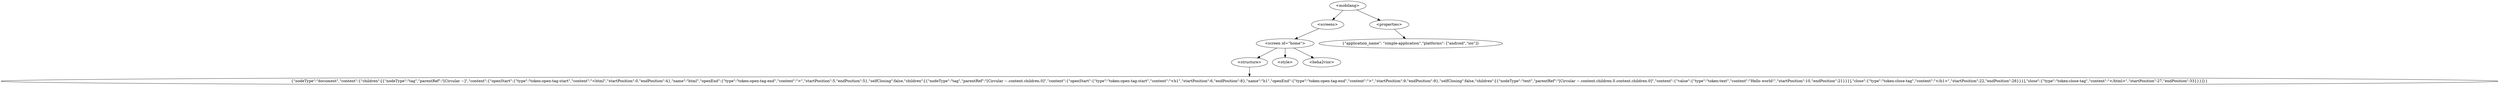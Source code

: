 digraph G {
n0 -> n1;
n1 -> n2;
n2 -> n3;
n3 -> n4;
n2 -> n5;
n2 -> n6;
n0 -> n7;
n7 -> n8;
n0 [label="<mobilang>"];
n1 [label="<screens>"];
n2 [label="<screen id=\"home\">"];
n3 [label="<structure>"];
n4 [label="{\"nodeType\":\"document\",\"content\":{\"children\":[{\"nodeType\":\"tag\",\"parentRef\":\"[Circular ~]\",\"content\":{\"openStart\":{\"type\":\"token:open-tag-start\",\"content\":\"<html\",\"startPosition\":0,\"endPosition\":4},\"name\":\"html\",\"openEnd\":{\"type\":\"token:open-tag-end\",\"content\":\">\",\"startPosition\":5,\"endPosition\":5},\"selfClosing\":false,\"children\":[{\"nodeType\":\"tag\",\"parentRef\":\"[Circular ~.content.children.0]\",\"content\":{\"openStart\":{\"type\":\"token:open-tag-start\",\"content\":\"<h1\",\"startPosition\":6,\"endPosition\":8},\"name\":\"h1\",\"openEnd\":{\"type\":\"token:open-tag-end\",\"content\":\">\",\"startPosition\":9,\"endPosition\":9},\"selfClosing\":false,\"children\":[{\"nodeType\":\"text\",\"parentRef\":\"[Circular ~.content.children.0.content.children.0]\",\"content\":{\"value\":{\"type\":\"token:text\",\"content\":\"Hello world!\",\"startPosition\":10,\"endPosition\":21}}}],\"close\":{\"type\":\"token:close-tag\",\"content\":\"</h1>\",\"startPosition\":22,\"endPosition\":26}}}],\"close\":{\"type\":\"token:close-tag\",\"content\":\"</html>\",\"startPosition\":27,\"endPosition\":33}}}]}}"];
n5 [label="<style>"];
n6 [label="<beha2vior>"];
n7 [label="<properties>"];
n8 [label="{\"application_name\": \"simple-application\",\"platforms\": [\"android\",\"ios\"]}"];

}


